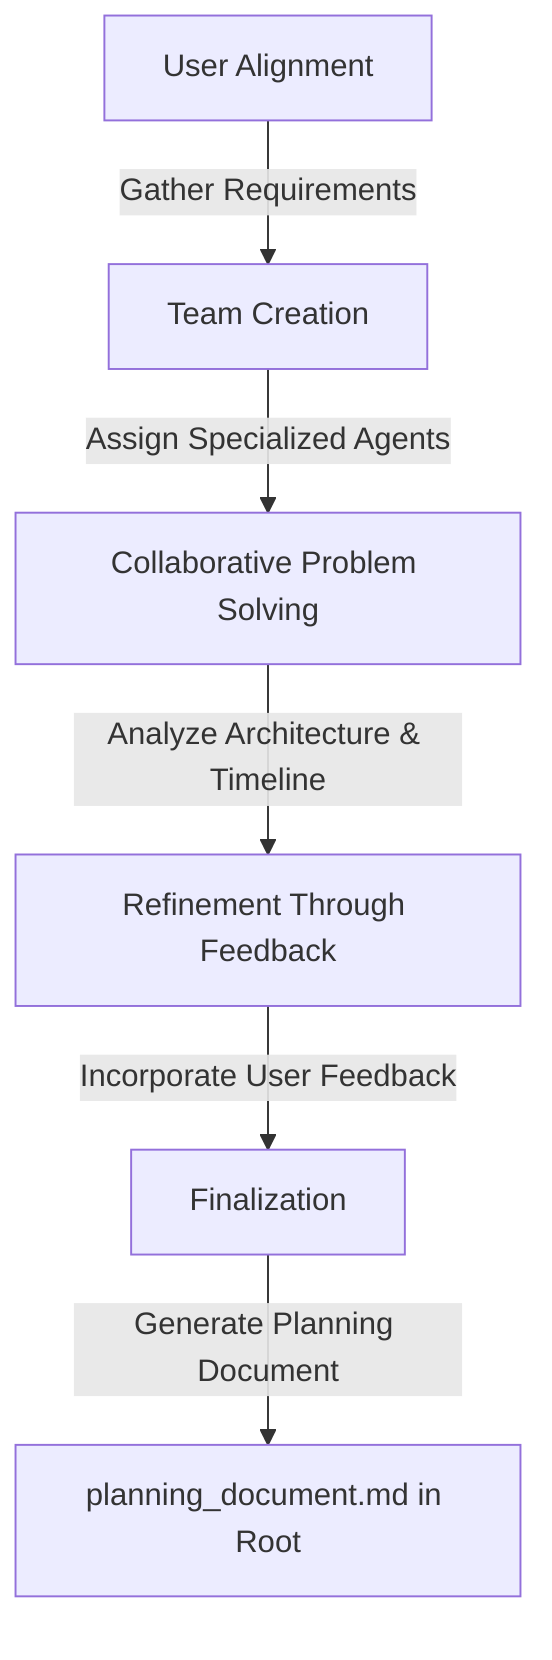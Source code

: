 graph TD
    A[User Alignment] -->|Gather Requirements| B[Team Creation]
    B -->|Assign Specialized Agents| C[Collaborative Problem Solving]
    C -->|Analyze Architecture & Timeline| D[Refinement Through Feedback]
    D -->|Incorporate User Feedback| E[Finalization]
    E -->|Generate Planning Document| F[planning_document.md in Root]